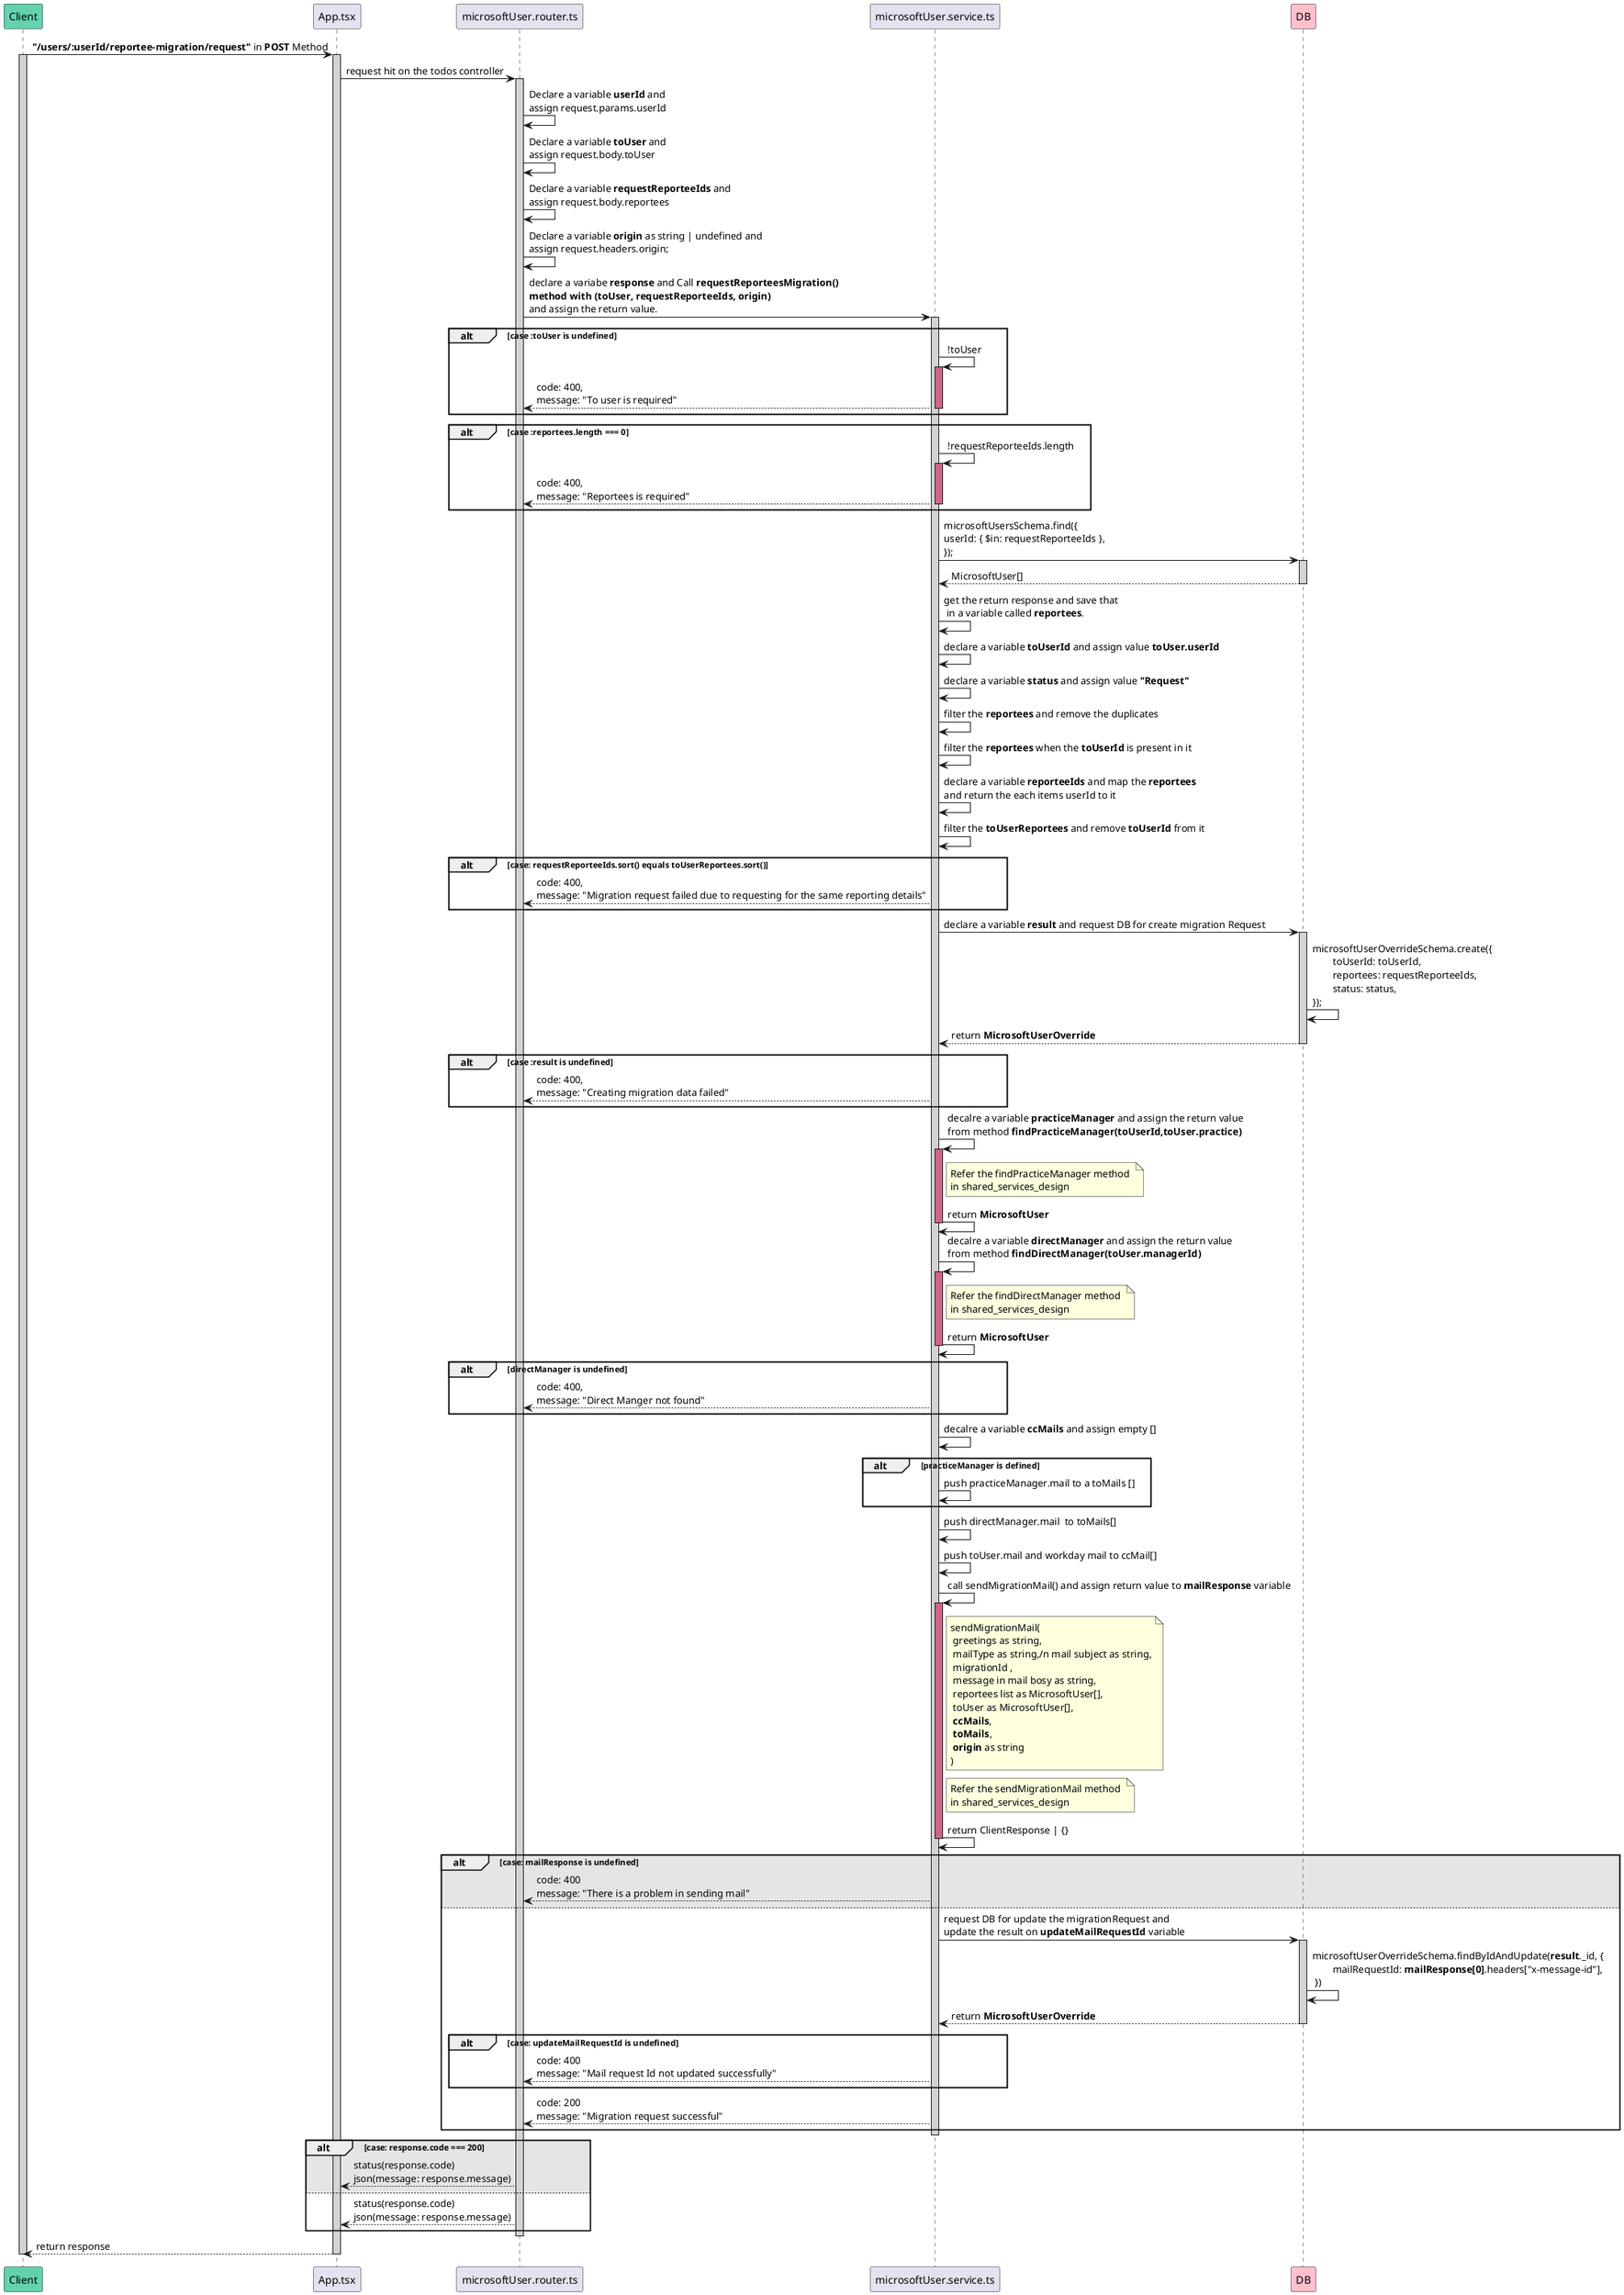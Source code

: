 @startuml Request Migration
participant Client #64D1AF
participant App.tsx
participant microsoftUser.router.ts
participant microsoftUser.service.ts
participant DB #FFC0CB

Client -> App.tsx : **"/users/:userId/reportee-migration/request"** in **POST** Method
activate Client #D3D3D3
activate App.tsx #D3D3D3
App.tsx -> microsoftUser.router.ts : request hit on the todos controller
activate microsoftUser.router.ts #D3D3D3

microsoftUser.router.ts -> microsoftUser.router.ts : Declare a variable **userId** and \nassign request.params.userId
microsoftUser.router.ts -> microsoftUser.router.ts : Declare a variable **toUser** and \nassign request.body.toUser
microsoftUser.router.ts -> microsoftUser.router.ts : Declare a variable **requestReporteeIds** and \nassign request.body.reportees
microsoftUser.router.ts -> microsoftUser.router.ts : Declare a variable **origin** as string | undefined and \nassign request.headers.origin;

microsoftUser.router.ts -> microsoftUser.service.ts : declare a variabe **response** and Call **requestReporteesMigration() **\n**method with (toUser, requestReporteeIds, origin)** \nand assign the return value.

activate microsoftUser.service.ts #D3D3D3

alt case :toUser is undefined
    microsoftUser.service.ts -> microsoftUser.service.ts : !toUser
    activate  microsoftUser.service.ts #D16587
        microsoftUser.router.ts <-- microsoftUser.service.ts  : code: 400,\nmessage: "To user is required"
    deactivate microsoftUser.service.ts
end

alt case :reportees.length === 0
    microsoftUser.service.ts -> microsoftUser.service.ts : !requestReporteeIds.length
    activate  microsoftUser.service.ts #D16587
        microsoftUser.router.ts <-- microsoftUser.service.ts  : code: 400,\nmessage: "Reportees is required"
    deactivate microsoftUser.service.ts
end

microsoftUser.service.ts -> DB : microsoftUsersSchema.find({\nuserId: { $in: requestReporteeIds },\n});
activate DB #D3D3D3
    microsoftUser.service.ts <-- DB : MicrosoftUser[]
deactivate DB
microsoftUser.service.ts -> microsoftUser.service.ts : get the return response and save that\n in a variable called **reportees**.


microsoftUser.service.ts -> microsoftUser.service.ts : declare a variable **toUserId** and assign value **toUser.userId**
microsoftUser.service.ts -> microsoftUser.service.ts : declare a variable **status** and assign value **"Request"**

microsoftUser.service.ts -> microsoftUser.service.ts : filter the **reportees** and remove the duplicates
microsoftUser.service.ts -> microsoftUser.service.ts : filter the **reportees** when the **toUserId** is present in it

microsoftUser.service.ts -> microsoftUser.service.ts : declare a variable **reporteeIds** and map the **reportees** \nand return the each items userId to it


microsoftUser.service.ts -> microsoftUser.service.ts : filter the **toUserReportees** and remove **toUserId** from it 

alt case: requestReporteeIds.sort() equals toUserReportees.sort()
     microsoftUser.router.ts <-- microsoftUser.service.ts  : code: 400,\nmessage: "Migration request failed due to requesting for the same reporting details"
end

microsoftUser.service.ts -> DB : declare a variable **result** and request DB for create migration Request

activate DB #D3D3D3
    DB -> DB : microsoftUserOverrideSchema.create({\n\ttoUserId: toUserId,\n\treportees: requestReporteeIds,\n\tstatus: status,\n});
    microsoftUser.service.ts <-- DB : return **MicrosoftUserOverride**
deactivate DB


alt case :result is undefined
    microsoftUser.router.ts <-- microsoftUser.service.ts  : code: 400,\nmessage: "Creating migration data failed"
end

microsoftUser.service.ts -> microsoftUser.service.ts : decalre a variable **practiceManager** and assign the return value \nfrom method **findPracticeManager(toUserId,toUser.practice)**

activate microsoftUser.service.ts #D16587 
    note right of microsoftUser.service.ts : Refer the findPracticeManager method \nin shared_services_design
    microsoftUser.service.ts -> microsoftUser.service.ts : return **MicrosoftUser**
deactivate microsoftUser.service.ts

microsoftUser.service.ts -> microsoftUser.service.ts : decalre a variable **directManager** and assign the return value \nfrom method **findDirectManager(toUser.managerId)**

activate microsoftUser.service.ts #D16587
    note right of microsoftUser.service.ts : Refer the findDirectManager method \nin shared_services_design
    microsoftUser.service.ts -> microsoftUser.service.ts : return **MicrosoftUser**
deactivate microsoftUser.service.ts

alt directManager is undefined
    microsoftUser.router.ts <-- microsoftUser.service.ts  : code: 400,\nmessage: "Direct Manger not found"
end

microsoftUser.service.ts -> microsoftUser.service.ts : decalre a variable **ccMails** and assign empty []

alt practiceManager is defined
    microsoftUser.service.ts -> microsoftUser.service.ts : push practiceManager.mail to a toMails []
end

microsoftUser.service.ts -> microsoftUser.service.ts : push directManager.mail  to toMails[]

microsoftUser.service.ts -> microsoftUser.service.ts : push toUser.mail and workday mail to ccMail[]

microsoftUser.service.ts -> microsoftUser.service.ts : call sendMigrationMail() and assign return value to **mailResponse** variable

activate microsoftUser.service.ts #D16587
    note right of microsoftUser.service.ts : sendMigrationMail( \n greetings as string,\n mailType as string,/n mail subject as string,\n migrationId ,\n message in mail bosy as string,\n reportees list as MicrosoftUser[],\n toUser as MicrosoftUser[],\n **ccMails**, \n **toMails**, \n **origin** as string \n)
    note right of microsoftUser.service.ts : Refer the sendMigrationMail method \nin shared_services_design
    microsoftUser.service.ts -> microsoftUser.service.ts : return ClientResponse | {}
deactivate microsoftUser.service.ts

alt #0000001a case: mailResponse is undefined
    microsoftUser.router.ts <-- microsoftUser.service.ts : code: 400\nmessage: "There is a problem in sending mail"
else #FFFFFF
    microsoftUser.service.ts -> DB : request DB for update the migrationRequest and \nupdate the result on **updateMailRequestId** variable
    activate DB #D3D3D3
        DB -> DB : microsoftUserOverrideSchema.findByIdAndUpdate(**result**._id, {\n\tmailRequestId: **mailResponse[0]**.headers["x-message-id"],\n })
        microsoftUser.service.ts <-- DB : return **MicrosoftUserOverride**
    deactivate DB

    alt case: updateMailRequestId is undefined
        microsoftUser.router.ts <-- microsoftUser.service.ts : code: 400\nmessage: "Mail request Id not updated successfully"
    end
    microsoftUser.router.ts <-- microsoftUser.service.ts : code: 200\nmessage: "Migration request successful"
end
deactivate microsoftUser.service.ts

alt #0000001a case: response.code === 200
    App.tsx  <-- microsoftUser.router.ts : status(response.code)\njson(message: response.message)
else #FFFFFF
    App.tsx  <-- microsoftUser.router.ts : status(response.code)\njson(message: response.message)
end

deactivate microsoftUser.router.ts 

Client <-- App.tsx : return response

deactivate App.tsx
deactivate Client
@enduml
